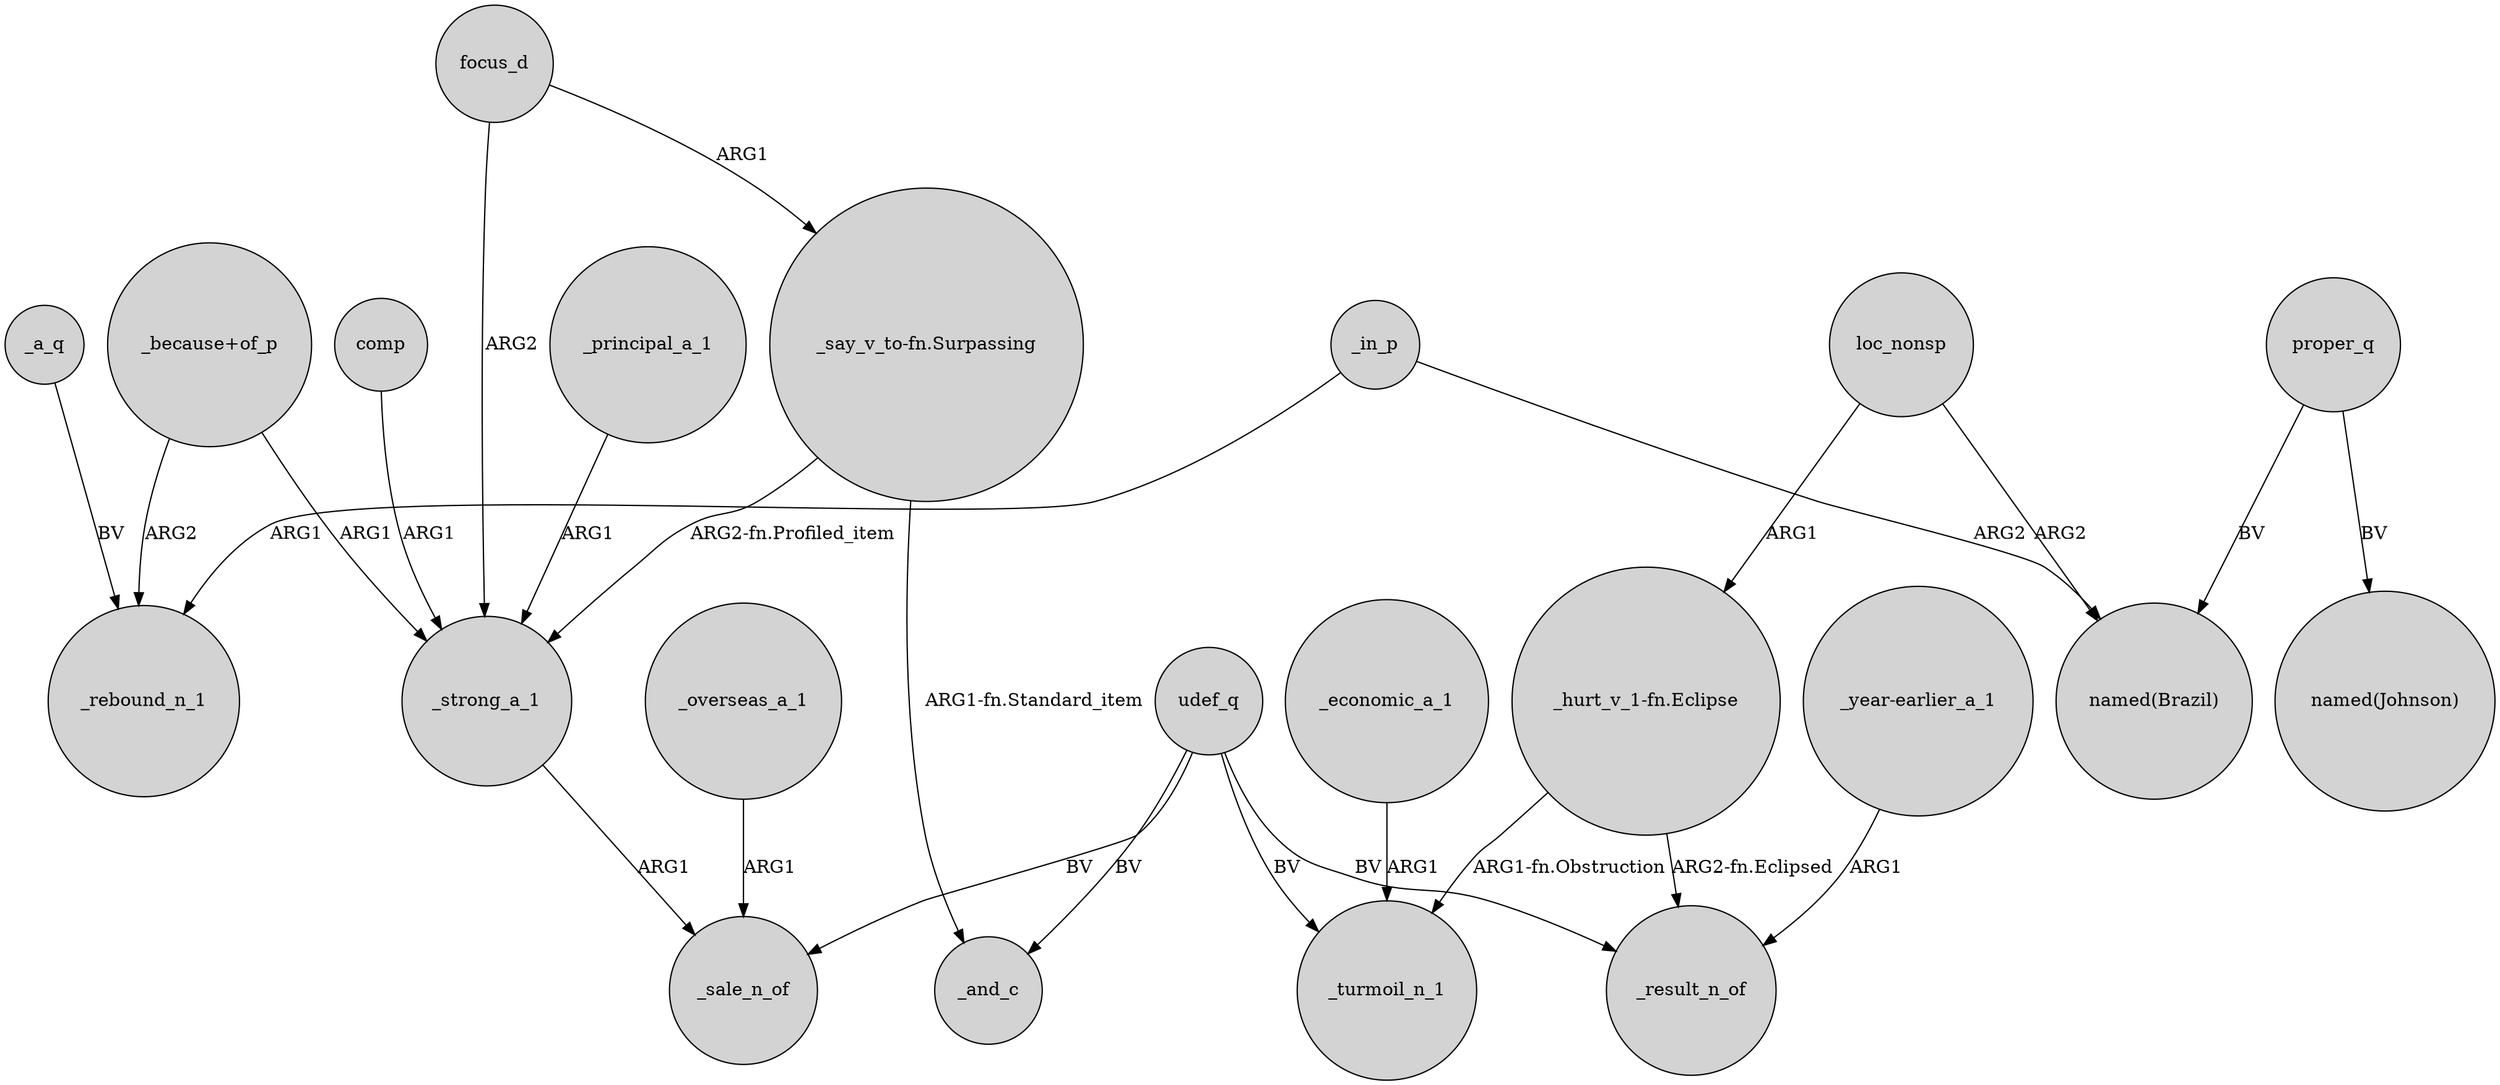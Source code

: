 digraph {
	node [shape=circle style=filled]
	_in_p -> _rebound_n_1 [label=ARG1]
	"_because+of_p" -> _strong_a_1 [label=ARG1]
	focus_d -> _strong_a_1 [label=ARG2]
	loc_nonsp -> "named(Brazil)" [label=ARG2]
	_overseas_a_1 -> _sale_n_of [label=ARG1]
	udef_q -> _sale_n_of [label=BV]
	_principal_a_1 -> _strong_a_1 [label=ARG1]
	udef_q -> _and_c [label=BV]
	comp -> _strong_a_1 [label=ARG1]
	proper_q -> "named(Johnson)" [label=BV]
	_economic_a_1 -> _turmoil_n_1 [label=ARG1]
	"_say_v_to-fn.Surpassing" -> _and_c [label="ARG1-fn.Standard_item"]
	"_say_v_to-fn.Surpassing" -> _strong_a_1 [label="ARG2-fn.Profiled_item"]
	"_hurt_v_1-fn.Eclipse" -> _turmoil_n_1 [label="ARG1-fn.Obstruction"]
	loc_nonsp -> "_hurt_v_1-fn.Eclipse" [label=ARG1]
	proper_q -> "named(Brazil)" [label=BV]
	"_year-earlier_a_1" -> _result_n_of [label=ARG1]
	udef_q -> _turmoil_n_1 [label=BV]
	focus_d -> "_say_v_to-fn.Surpassing" [label=ARG1]
	_a_q -> _rebound_n_1 [label=BV]
	"_hurt_v_1-fn.Eclipse" -> _result_n_of [label="ARG2-fn.Eclipsed"]
	"_because+of_p" -> _rebound_n_1 [label=ARG2]
	_strong_a_1 -> _sale_n_of [label=ARG1]
	udef_q -> _result_n_of [label=BV]
	_in_p -> "named(Brazil)" [label=ARG2]
}
